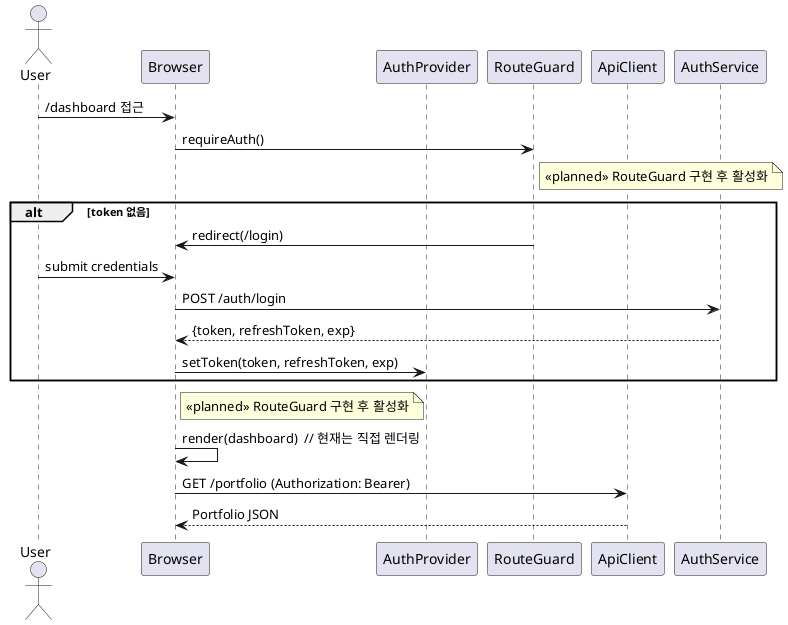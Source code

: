 @startuml
actor User
participant Browser
participant AuthProvider as AP
participant RouteGuard as RG
participant ApiClient as API
participant AuthService as AS

User -> Browser: /dashboard 접근
Browser -> RG: requireAuth()
note right of RG: <<planned>> RouteGuard 구현 후 활성화
alt token 없음
  RG -> Browser: redirect(/login)
  User -> Browser: submit credentials
  Browser -> AS: POST /auth/login
  AS --> Browser: {token, refreshToken, exp}
  Browser -> AP: setToken(token, refreshToken, exp)
end
note right of Browser: <<planned>> RouteGuard 구현 후 활성화
Browser -> Browser: render(dashboard)  // 현재는 직접 렌더링
Browser -> API: GET /portfolio (Authorization: Bearer)
API --> Browser: Portfolio JSON
@enduml
